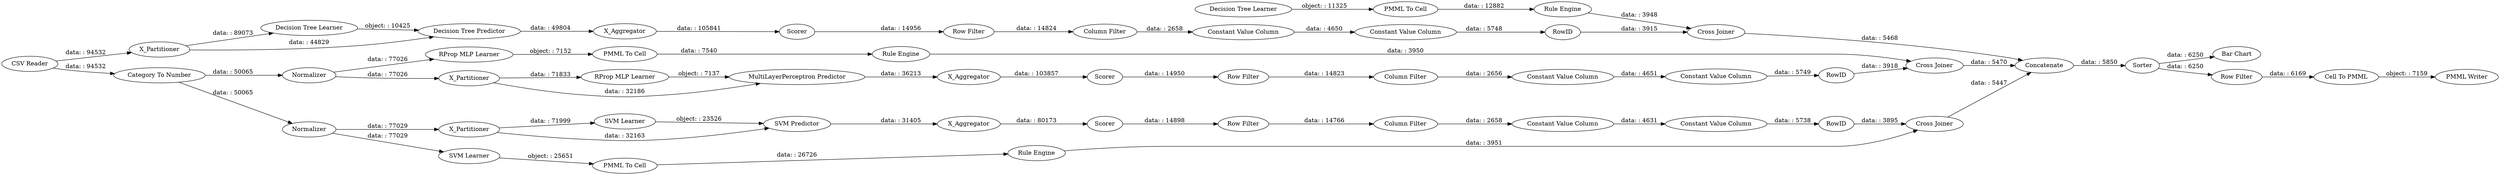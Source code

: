 digraph {
	"3412750347974641737_293" [label=RowID]
	"-2354016845462255623_2" [label=X_Partitioner]
	"-6734184917494066298_292" [label="Constant Value Column"]
	"7811612679010588950_292" [label="Constant Value Column"]
	"7796037396304527611_61" [label="PMML Writer"]
	"2660519419159383815_39" [label=Normalizer]
	"3412750347974641737_294" [label="Column Filter"]
	"-2354016845462255623_31" [label="Decision Tree Learner"]
	"-5474130607478681303_31" [label="SVM Learner"]
	"-6910055257967635808_35" [label="RProp MLP Learner"]
	"-2354016845462255623_32" [label="Decision Tree Predictor"]
	"3412750347974641737_9" [label="Row Filter"]
	"3412750347974641737_292" [label="Constant Value Column"]
	"7811612679010588950_294" [label="Column Filter"]
	"-5474130607478681303_2" [label=X_Partitioner]
	"1396670455237362335_34" [label="Rule Engine"]
	"2660519419159383815_31" [label="RProp MLP Learner"]
	"2660519419159383815_32" [label="MultiLayerPerceptron Predictor"]
	"3355696097721893298_34" [label="PMML To Cell"]
	"-6734184917494066298_293" [label=RowID]
	"-5474130607478681303_41" [label=Scorer]
	"3412750347974641737_290" [label="Constant Value Column"]
	"-5474130607478681303_32" [label="SVM Predictor"]
	"7796037396304527611_59" [label="Bar Chart"]
	"7811612679010588950_293" [label=RowID]
	"-6910055257967635808_34" [label="Rule Engine"]
	"-2354016845462255623_39" [label=Scorer]
	"2660519419159383815_7" [label=X_Aggregator]
	"-2354016845462255623_38" [label="Cross Joiner"]
	"1396670455237362335_28" [label="PMML To Cell"]
	"-2354016845462255623_7" [label=X_Aggregator]
	"7796037396304527611_52" [label=Sorter]
	"7796037396304527611_53" [label="Row Filter"]
	"-5474130607478681303_40" [label=Normalizer]
	"-5474130607478681303_7" [label=X_Aggregator]
	"-6734184917494066298_290" [label="Constant Value Column"]
	"2660519419159383815_2" [label=X_Partitioner]
	"7796037396304527611_58" [label="Category To Number"]
	"2660519419159383815_38" [label="Cross Joiner"]
	"-6910055257967635808_22" [label="PMML To Cell"]
	"7796037396304527611_63" [label="CSV Reader"]
	"7811612679010588950_9" [label="Row Filter"]
	"7811612679010588950_290" [label="Constant Value Column"]
	"-6734184917494066298_294" [label="Column Filter"]
	"-6734184917494066298_9" [label="Row Filter"]
	"1396670455237362335_33" [label="Decision Tree Learner"]
	"3355696097721893298_33" [label="SVM Learner"]
	"2660519419159383815_40" [label=Scorer]
	"7796037396304527611_54" [label="Cell To PMML"]
	"-5474130607478681303_39" [label="Cross Joiner"]
	"7796037396304527611_60" [label=Concatenate]
	"3355696097721893298_35" [label="Rule Engine"]
	"3412750347974641737_9" -> "3412750347974641737_294" [label="data: : 14823"]
	"-5474130607478681303_40" -> "-5474130607478681303_2" [label="data: : 77029"]
	"2660519419159383815_2" -> "2660519419159383815_31" [label="data: : 71833"]
	"-5474130607478681303_31" -> "-5474130607478681303_32" [label="object: : 23526"]
	"7796037396304527611_63" -> "7796037396304527611_58" [label="data: : 94532"]
	"3412750347974641737_294" -> "3412750347974641737_290" [label="data: : 2656"]
	"7796037396304527611_53" -> "7796037396304527611_54" [label="data: : 6169"]
	"2660519419159383815_39" -> "-6910055257967635808_35" [label="data: : 77026"]
	"-6734184917494066298_290" -> "-6734184917494066298_292" [label="data: : 4650"]
	"7811612679010588950_9" -> "7811612679010588950_294" [label="data: : 14766"]
	"-2354016845462255623_38" -> "7796037396304527611_60" [label="data: : 5468"]
	"7796037396304527611_54" -> "7796037396304527611_61" [label="object: : 7159"]
	"-5474130607478681303_2" -> "-5474130607478681303_31" [label="data: : 71999"]
	"2660519419159383815_38" -> "7796037396304527611_60" [label="data: : 5470"]
	"-2354016845462255623_7" -> "-2354016845462255623_39" [label="data: : 105841"]
	"7811612679010588950_293" -> "-5474130607478681303_39" [label="data: : 3895"]
	"2660519419159383815_2" -> "2660519419159383815_32" [label="data: : 32186"]
	"3412750347974641737_292" -> "3412750347974641737_293" [label="data: : 5749"]
	"3412750347974641737_290" -> "3412750347974641737_292" [label="data: : 4651"]
	"2660519419159383815_32" -> "2660519419159383815_7" [label="data: : 36213"]
	"-2354016845462255623_31" -> "-2354016845462255623_32" [label="object: : 10425"]
	"-6910055257967635808_22" -> "-6910055257967635808_34" [label="data: : 7540"]
	"3355696097721893298_33" -> "3355696097721893298_34" [label="object: : 25651"]
	"-2354016845462255623_39" -> "-6734184917494066298_9" [label="data: : 14956"]
	"2660519419159383815_7" -> "2660519419159383815_40" [label="data: : 103857"]
	"-6734184917494066298_292" -> "-6734184917494066298_293" [label="data: : 5748"]
	"7811612679010588950_292" -> "7811612679010588950_293" [label="data: : 5738"]
	"7796037396304527611_52" -> "7796037396304527611_53" [label="data: : 6250"]
	"7796037396304527611_60" -> "7796037396304527611_52" [label="data: : 5850"]
	"7811612679010588950_294" -> "7811612679010588950_290" [label="data: : 2658"]
	"-5474130607478681303_40" -> "3355696097721893298_33" [label="data: : 77029"]
	"-2354016845462255623_32" -> "-2354016845462255623_7" [label="data: : 49804"]
	"-6734184917494066298_9" -> "-6734184917494066298_294" [label="data: : 14824"]
	"-6734184917494066298_293" -> "-2354016845462255623_38" [label="data: : 3915"]
	"1396670455237362335_34" -> "-2354016845462255623_38" [label="data: : 3948"]
	"3355696097721893298_34" -> "3355696097721893298_35" [label="data: : 26726"]
	"-5474130607478681303_41" -> "7811612679010588950_9" [label="data: : 14898"]
	"2660519419159383815_40" -> "3412750347974641737_9" [label="data: : 14950"]
	"7796037396304527611_58" -> "-5474130607478681303_40" [label="data: : 50065"]
	"-6734184917494066298_294" -> "-6734184917494066298_290" [label="data: : 2658"]
	"7796037396304527611_58" -> "2660519419159383815_39" [label="data: : 50065"]
	"-5474130607478681303_2" -> "-5474130607478681303_32" [label="data: : 32163"]
	"7796037396304527611_52" -> "7796037396304527611_59" [label="data: : 6250"]
	"1396670455237362335_33" -> "1396670455237362335_28" [label="object: : 11325"]
	"-5474130607478681303_39" -> "7796037396304527611_60" [label="data: : 5447"]
	"7796037396304527611_63" -> "-2354016845462255623_2" [label="data: : 94532"]
	"3355696097721893298_35" -> "-5474130607478681303_39" [label="data: : 3951"]
	"-2354016845462255623_2" -> "-2354016845462255623_32" [label="data: : 44829"]
	"2660519419159383815_31" -> "2660519419159383815_32" [label="object: : 7137"]
	"2660519419159383815_39" -> "2660519419159383815_2" [label="data: : 77026"]
	"-2354016845462255623_2" -> "-2354016845462255623_31" [label="data: : 89073"]
	"7811612679010588950_290" -> "7811612679010588950_292" [label="data: : 4631"]
	"1396670455237362335_28" -> "1396670455237362335_34" [label="data: : 12882"]
	"-5474130607478681303_7" -> "-5474130607478681303_41" [label="data: : 80173"]
	"-5474130607478681303_32" -> "-5474130607478681303_7" [label="data: : 31405"]
	"-6910055257967635808_35" -> "-6910055257967635808_22" [label="object: : 7152"]
	"-6910055257967635808_34" -> "2660519419159383815_38" [label="data: : 3950"]
	"3412750347974641737_293" -> "2660519419159383815_38" [label="data: : 3918"]
	rankdir=LR
}
